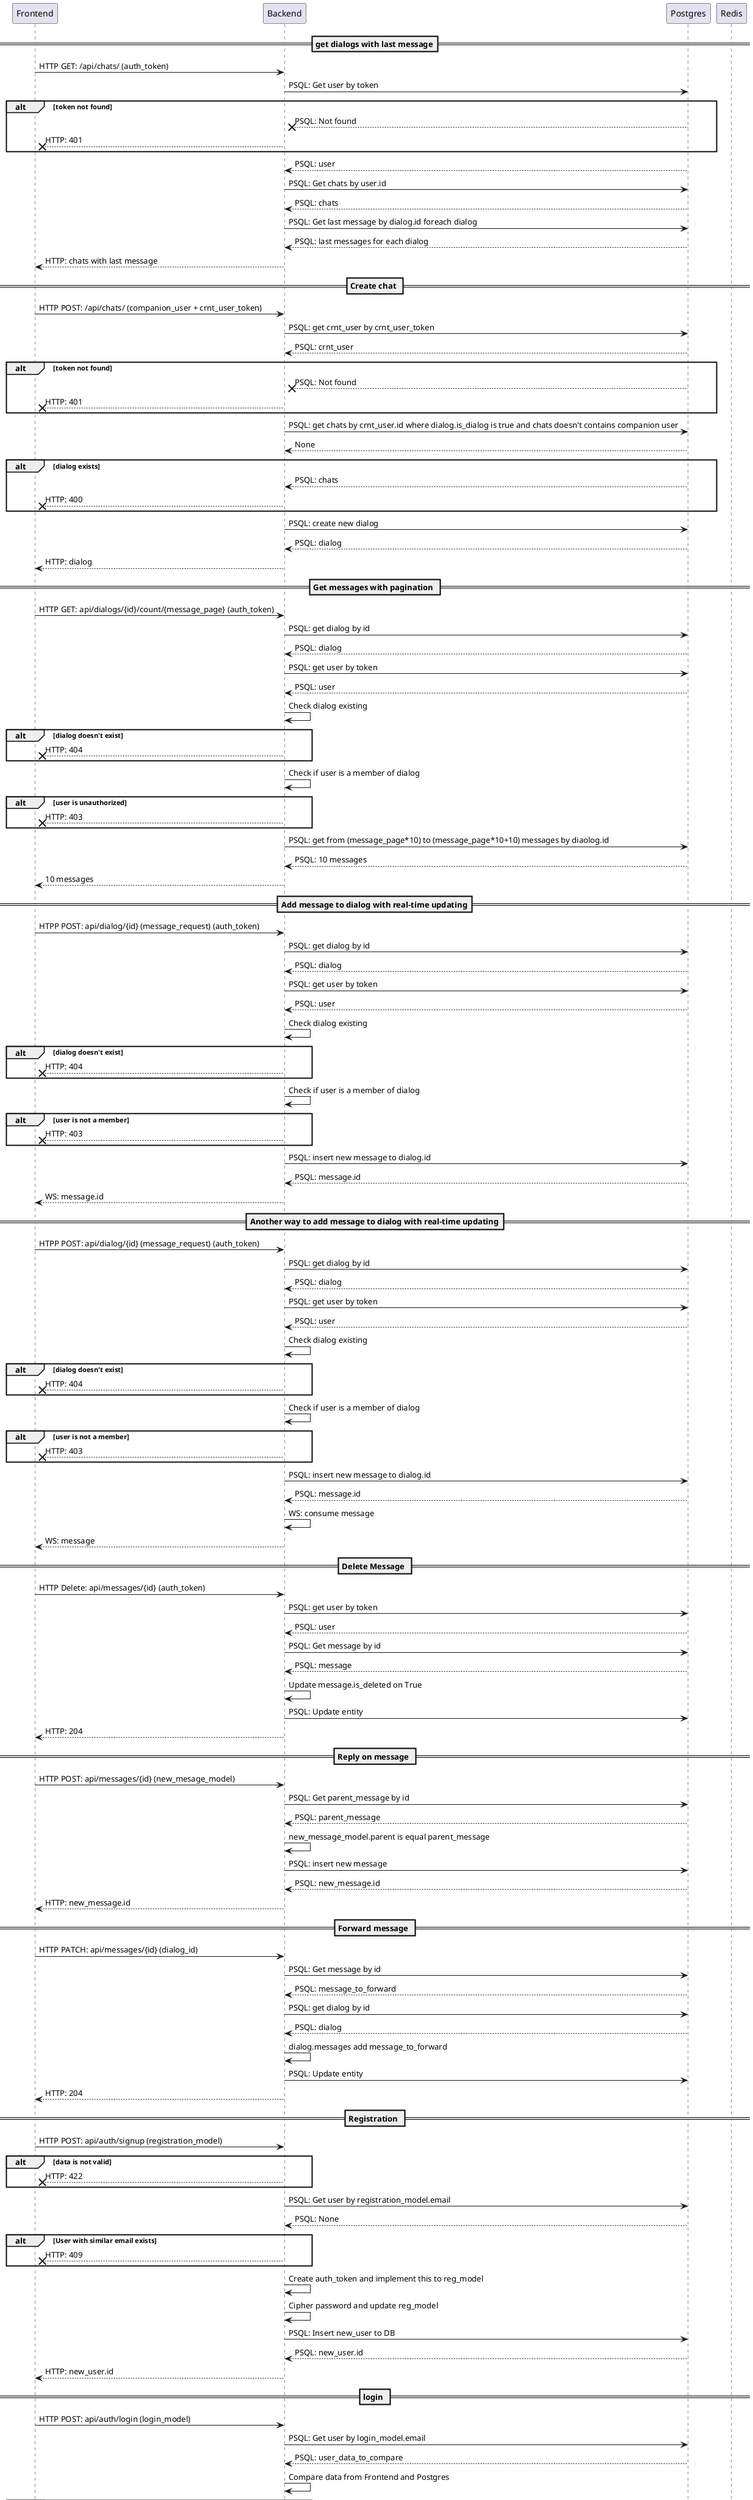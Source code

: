 @startuml
participant Frontend
participant Backend
participant Postgres
participant Redis


== get dialogs with last message==
Frontend -> Backend: HTTP GET: /api/chats/ (auth_token)
Backend -> Postgres: PSQL: Get user by token

alt token not found
Postgres --x Backend: PSQL: Not found
Backend --x Frontend: HTTP: 401
end alt

Postgres --> Backend: PSQL: user
Backend -> Postgres: PSQL: Get chats by user.id
Postgres --> Backend: PSQL: chats
Backend -> Postgres: PSQL: Get last message by dialog.id foreach dialog
Postgres --> Backend: PSQL: last messages for each dialog
Backend --> Frontend: HTTP: chats with last message


== Create chat ==
Frontend -> Backend: HTTP POST: /api/chats/ (companion_user + crnt_user_token)
Backend -> Postgres: PSQL: get crnt_user by crnt_user_token
Postgres --> Backend: PSQL: crnt_user

alt token not found
Postgres --x Backend: PSQL: Not found
Backend --x Frontend: HTTP: 401
end alt

Backend -> Postgres: PSQL: get chats by crnt_user.id where dialog.is_dialog is true and chats doesn't contains companion user
Postgres --> Backend: None

alt dialog exists
Postgres --> Backend: PSQL: chats
Backend --x Frontend: HTTP: 400
end alt

Backend -> Postgres: PSQL: create new dialog
Postgres --> Backend: PSQL: dialog
Backend --> Frontend: HTTP: dialog


== Get messages with pagination ==
Frontend -> Backend: HTTP GET: api/dialogs/{id}/count/{message_page} (auth_token)
Backend -> Postgres: PSQL: get dialog by id
Postgres --> Backend: PSQL: dialog
Backend -> Postgres: PSQL: get user by token
Postgres --> Backend: PSQL: user
Backend -> Backend: Check dialog existing

alt dialog doesn't exist
Backend --x Frontend: HTTP: 404
end alt

Backend -> Backend: Check if user is a member of dialog

alt user is unauthorized
Backend --x Frontend: HTTP: 403
end alt


Backend -> Postgres: PSQL: get from (message_page*10) to (message_page*10+10) messages by diaolog.id
Postgres --> Backend: PSQL: 10 messages
Backend --> Frontend: 10 messages


== Add message to dialog with real-time updating==
Frontend -> Backend: HTPP POST: api/dialog/{id} (message_request) (auth_token)
Backend -> Postgres: PSQL: get dialog by id
Postgres --> Backend: PSQL: dialog
Backend -> Postgres: PSQL: get user by token
Postgres --> Backend: PSQL: user
Backend -> Backend: Check dialog existing

alt dialog doesn't exist
Backend --x Frontend: HTTP: 404
end alt

Backend -> Backend: Check if user is a member of dialog

alt user is not a member
Backend --x Frontend: HTTP: 403
end alt
Backend -> Postgres: PSQL: insert new message to dialog.id
Postgres --> Backend: PSQL: message.id
Backend --> Frontend: WS: message.id


== Another way to add message to dialog with real-time updating==
Frontend -> Backend: HTPP POST: api/dialog/{id} (message_request) (auth_token)
Backend -> Postgres: PSQL: get dialog by id
Postgres --> Backend: PSQL: dialog
Backend -> Postgres: PSQL: get user by token
Postgres --> Backend: PSQL: user
Backend -> Backend: Check dialog existing

alt dialog doesn't exist
Backend --x Frontend: HTTP: 404
end alt

Backend -> Backend: Check if user is a member of dialog

alt user is not a member
Backend --x Frontend: HTTP: 403
end alt

Backend -> Postgres: PSQL: insert new message to dialog.id
Postgres --> Backend: PSQL: message.id

Backend -> Backend: WS: consume message
Backend --> Frontend: WS: message


== Delete Message ==
Frontend -> Backend: HTTP Delete: api/messages/{id} (auth_token)
Backend -> Postgres: PSQL: get user by token
Postgres --> Backend: PSQL: user
Backend -> Postgres: PSQL: Get message by id
Postgres --> Backend: PSQL: message
Backend -> Backend: Update message.is_deleted on True
Backend -> Postgres: PSQL: Update entity
Backend --> Frontend: HTTP: 204


== Reply on message ==
Frontend -> Backend: HTTP POST: api/messages/{id} (new_mesage_model)
Backend -> Postgres: PSQL: Get parent_message by id
Postgres --> Backend: PSQL: parent_message
Backend -> Backend: new_message_model.parent is equal parent_message
Backend -> Postgres: PSQL: insert new message
Postgres --> Backend: PSQL: new_message.id
Backend --> Frontend: HTTP: new_message.id


== Forward message ==
Frontend -> Backend: HTTP PATCH: api/messages/{id} (dialog_id)
Backend -> Postgres: PSQL: Get message by id
Postgres --> Backend: PSQL: message_to_forward
Backend -> Postgres: PSQL: get dialog by id
Postgres --> Backend: PSQL: dialog
Backend -> Backend: dialog.messages add message_to_forward
Backend -> Postgres: PSQL: Update entity
Backend --> Frontend: HTTP: 204


== Registration ==
Frontend -> Backend: HTTP POST: api/auth/signup (registration_model)

alt data is not valid
Backend --x Frontend: HTTP: 422
end alt


Backend -> Postgres: PSQL: Get user by registration_model.email
Postgres --> Backend: PSQL: None

alt User with similar email exists
Backend --x Frontend: HTTP: 409
end alt

Backend -> Backend: Create auth_token and implement this to reg_model
Backend -> Backend: Cipher password and update reg_model
Backend -> Postgres: PSQL: Insert new_user to DB
Postgres --> Backend: PSQL: new_user.id
Backend --> Frontend: HTTP: new_user.id


== login ==
Frontend -> Backend: HTTP POST: api/auth/login (login_model)
Backend -> Postgres: PSQL: Get user by login_model.email
Postgres --> Backend: PSQL: user_data_to_compare
Backend -> Backend: Compare data from Frontend and Postgres

alt data is not similar
Backend --x Frontend: HTTP: 400
end alt

Backend --> Frontend: HTTP: Token


== Get users with pagination ==
Frontend -> Backend: HTTP GET: api/users/page/{page}
Backend -> Postgres: PSQL: Get users in range (page*10, page*10+10)
Postgres --> Backend: PSQL: 10 users
Backend --> Frontend: 10 users

== Find user ==
Frontend -> Backend: HTTP GET: api/users/ (user_email)
Backend -> Postgres: PSQL: Get user by email
Postgres --> Backend: PSQL: user
Backend --> Frontend: HTTP: user


== Upload profile pic ==
Frontend -> Backend: HTTP PATCH: api/users/{id} (pic_to_upload) (auth_token)
Backend -> Postgres: PSQL: Get user by auth_token

alt token is not found
Backend --x Frontend: HTTP: 404
end alt

Backend -> Backend: Update user_model
Backend -> Postgres: PSQL: Update entity
Backend --> Frontend: HTTP: 204
@enduml